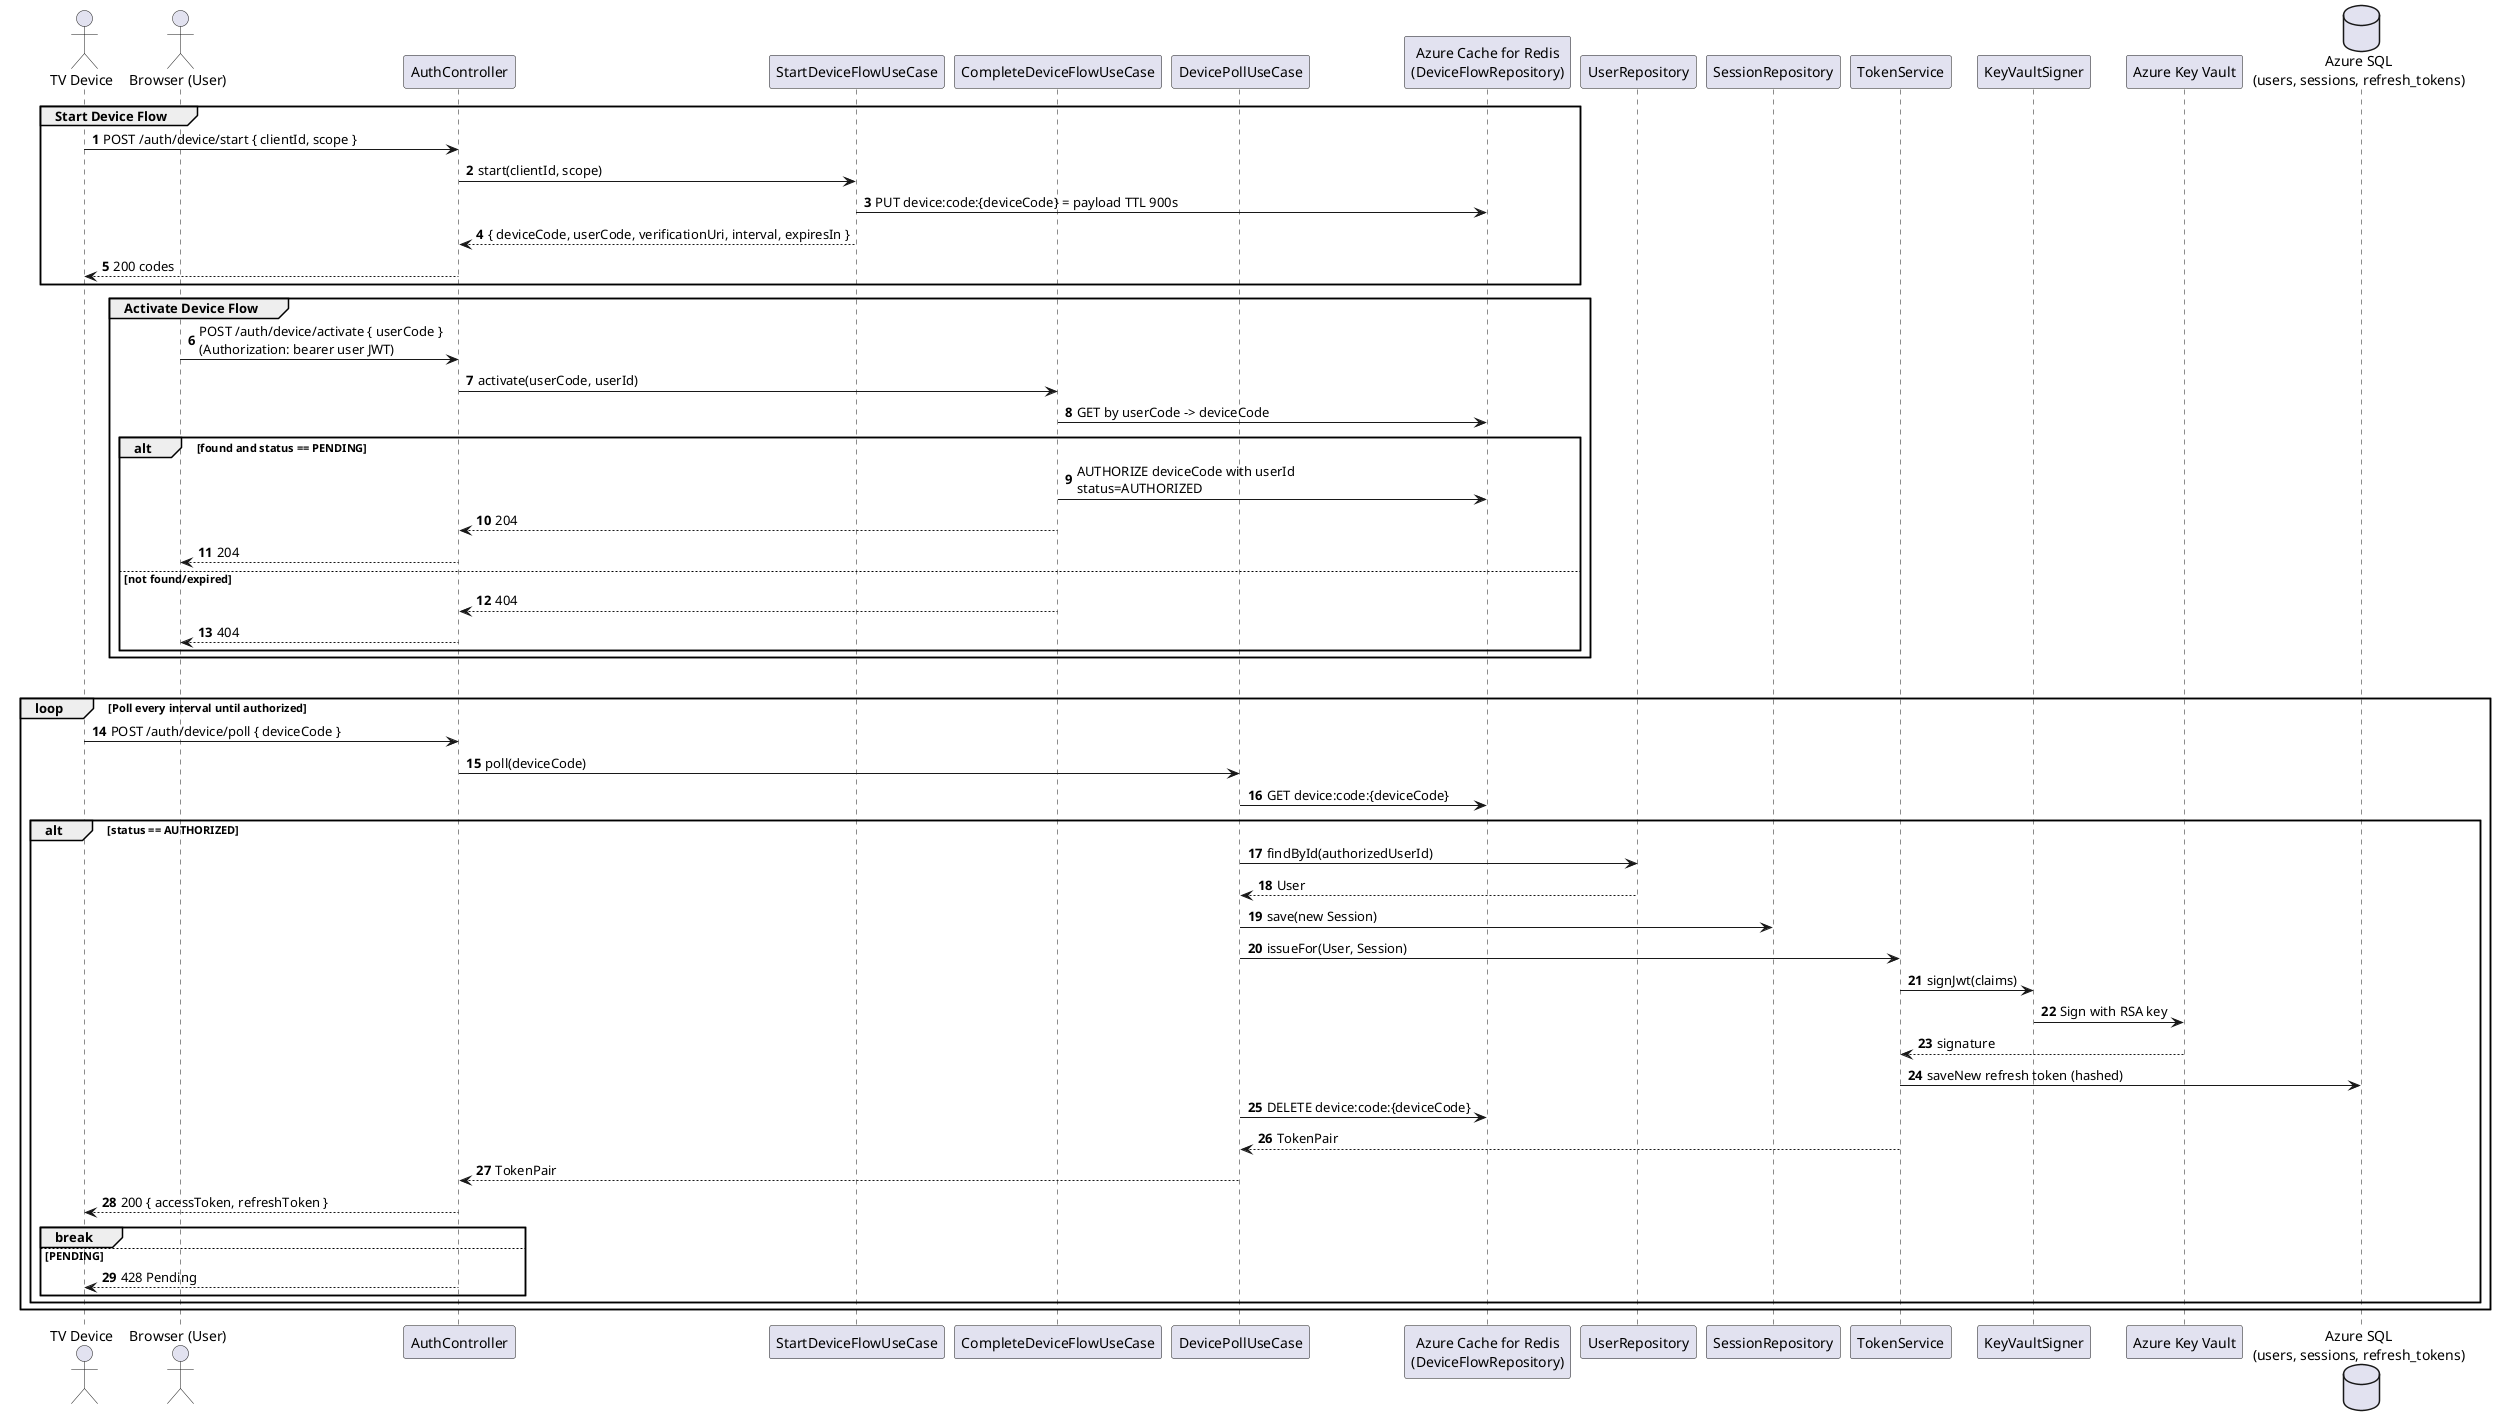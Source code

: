@startuml Identity-Auth Service - Device Code Flow
skinparam fontName "Helvetica"
skinparam titleFontName "Helvetica"
skinparam legendFontName "Helvetica"
skinparam noteFontName "Helvetica"
autonumber
actor "TV Device" as TV
actor "Browser (User)" as Browser
participant "AuthController" as Controller
participant "StartDeviceFlowUseCase" as StartUC
participant "CompleteDeviceFlowUseCase" as ActivateUC
participant "DevicePollUseCase" as PollUC
participant "Azure Cache for Redis\n(DeviceFlowRepository)" as Redis
participant "UserRepository" as UserRepo
participant "SessionRepository" as SessionRepo
participant "TokenService" as TokenService
participant "KeyVaultSigner" as Signer
participant "Azure Key Vault" as KV
database "Azure SQL\n(users, sessions, refresh_tokens)" as SQL

group Start Device Flow
TV -> Controller: POST /auth/device/start { clientId, scope }
Controller -> StartUC: start(clientId, scope)
StartUC -> Redis: PUT device:code:{deviceCode} = payload TTL 900s
StartUC --> Controller: { deviceCode, userCode, verificationUri, interval, expiresIn }
Controller --> TV: 200 codes
end

group Activate Device Flow
Browser -> Controller: POST /auth/device/activate { userCode }\n(Authorization: bearer user JWT)
Controller -> ActivateUC: activate(userCode, userId)
ActivateUC -> Redis: GET by userCode -> deviceCode
alt found and status == PENDING
ActivateUC -> Redis: AUTHORIZE deviceCode with userId\nstatus=AUTHORIZED
ActivateUC --> Controller: 204
Controller --> Browser: 204
else not found/expired
ActivateUC --> Controller: 404
Controller --> Browser: 404
end
end

group Poll for Tokens
loop Poll every interval until authorized
TV -> Controller: POST /auth/device/poll { deviceCode }
Controller -> PollUC: poll(deviceCode)
PollUC -> Redis: GET device:code:{deviceCode}
alt status == AUTHORIZED
PollUC -> UserRepo: findById(authorizedUserId)
UserRepo --> PollUC: User
PollUC -> SessionRepo: save(new Session)
PollUC -> TokenService: issueFor(User, Session)
TokenService -> Signer: signJwt(claims)
Signer -> KV: Sign with RSA key
KV --> TokenService: signature
TokenService -> SQL: saveNew refresh token (hashed)
PollUC -> Redis: DELETE device:code:{deviceCode}
TokenService --> PollUC: TokenPair
PollUC --> Controller: TokenPair
Controller --> TV: 200 { accessToken, refreshToken }
break
else PENDING
Controller --> TV: 428 Pending
end
end
end
@enduml
